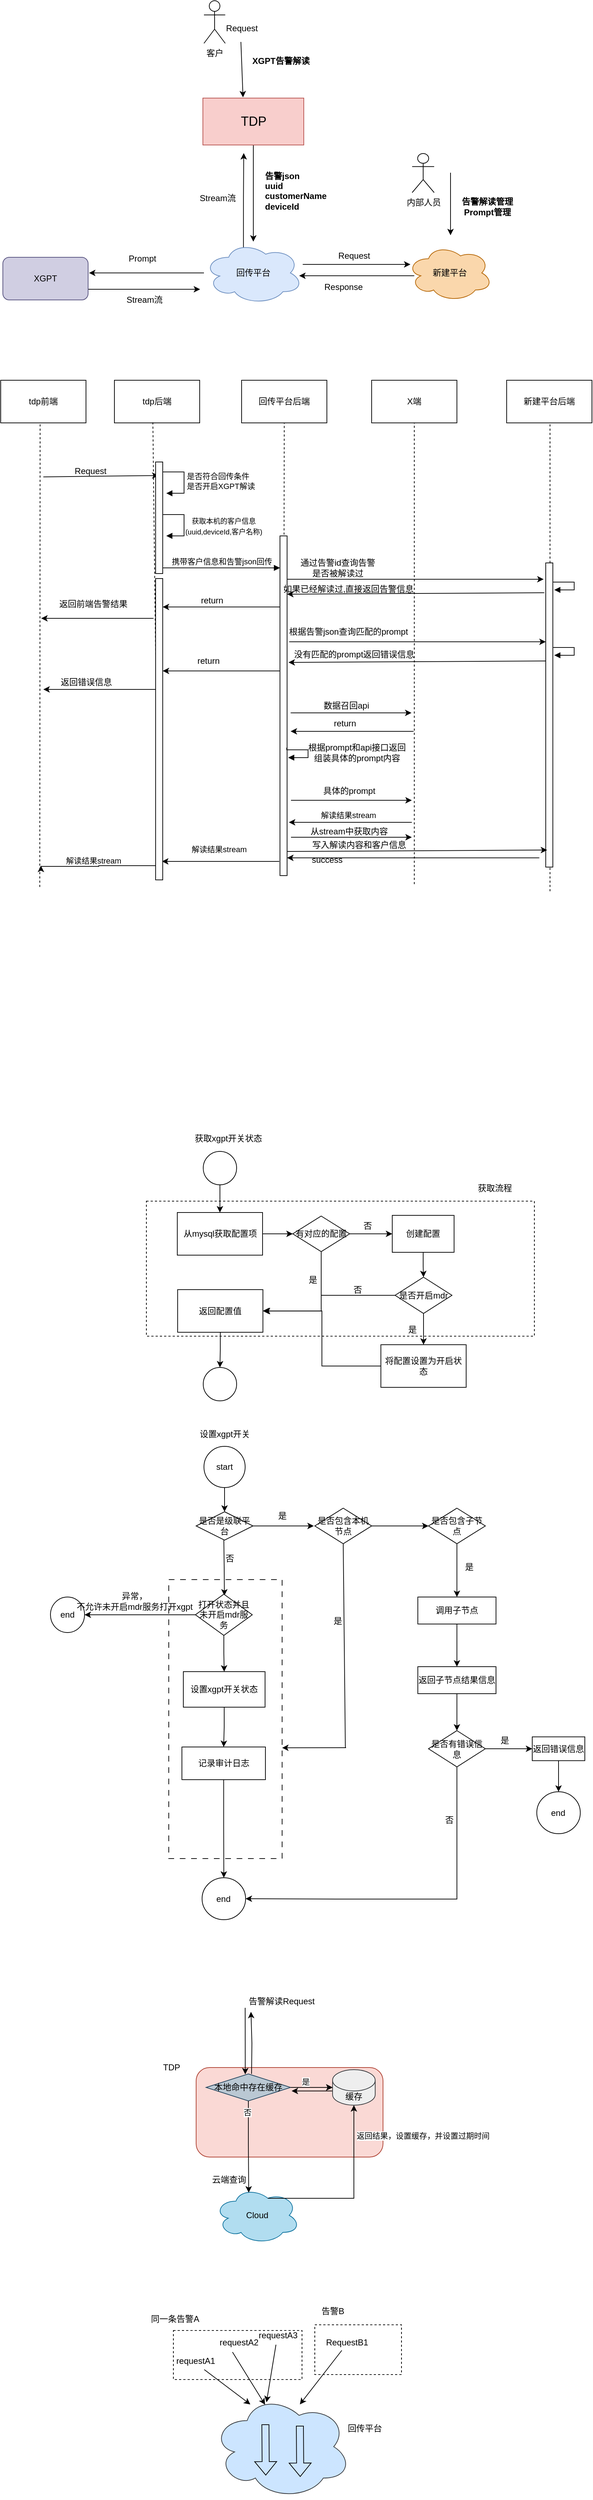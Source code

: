 <mxfile version="24.7.1" type="github">
  <diagram name="第 1 页" id="mBcNmizgc_2d_Brw_Dwj">
    <mxGraphModel dx="1050" dy="530" grid="0" gridSize="10" guides="1" tooltips="1" connect="1" arrows="1" fold="1" page="1" pageScale="1" pageWidth="827" pageHeight="1169" math="0" shadow="0">
      <root>
        <mxCell id="0" />
        <mxCell id="1" parent="0" />
        <mxCell id="nAeR0wBwMgyQOMPWbP3c-249" value="" style="rounded=0;whiteSpace=wrap;html=1;dashed=1;" vertex="1" parent="1">
          <mxGeometry x="473" y="3460" width="122" height="70" as="geometry" />
        </mxCell>
        <mxCell id="nAeR0wBwMgyQOMPWbP3c-247" value="" style="rounded=0;whiteSpace=wrap;html=1;dashed=1;" vertex="1" parent="1">
          <mxGeometry x="274" y="3468" width="181" height="69" as="geometry" />
        </mxCell>
        <mxCell id="nAeR0wBwMgyQOMPWbP3c-189" value="" style="rounded=0;whiteSpace=wrap;html=1;dashed=1;dashPattern=8 8;" vertex="1" parent="1">
          <mxGeometry x="267.5" y="2411.5" width="159.5" height="392.5" as="geometry" />
        </mxCell>
        <mxCell id="nAeR0wBwMgyQOMPWbP3c-159" value="" style="rounded=0;whiteSpace=wrap;html=1;dashed=1;" vertex="1" parent="1">
          <mxGeometry x="236" y="1879" width="546" height="190" as="geometry" />
        </mxCell>
        <mxCell id="nAeR0wBwMgyQOMPWbP3c-7" value="" style="edgeStyle=orthogonalEdgeStyle;rounded=0;orthogonalLoop=1;jettySize=auto;html=1;" edge="1" parent="1" source="nAeR0wBwMgyQOMPWbP3c-1" target="nAeR0wBwMgyQOMPWbP3c-6">
          <mxGeometry relative="1" as="geometry">
            <mxPoint x="373" y="468" as="targetPoint" />
          </mxGeometry>
        </mxCell>
        <mxCell id="nAeR0wBwMgyQOMPWbP3c-1" value="&lt;font style=&quot;font-size: 18px;&quot;&gt;TDP&lt;/font&gt;" style="rounded=0;whiteSpace=wrap;html=1;fillColor=#f8cecc;strokeColor=#b85450;" vertex="1" parent="1">
          <mxGeometry x="315.5" y="327" width="142" height="66" as="geometry" />
        </mxCell>
        <mxCell id="nAeR0wBwMgyQOMPWbP3c-2" value="" style="edgeStyle=none;orthogonalLoop=1;jettySize=auto;html=1;rounded=0;" edge="1" parent="1">
          <mxGeometry width="100" relative="1" as="geometry">
            <mxPoint x="369" y="248" as="sourcePoint" />
            <mxPoint x="372" y="326" as="targetPoint" />
            <Array as="points" />
          </mxGeometry>
        </mxCell>
        <mxCell id="nAeR0wBwMgyQOMPWbP3c-3" value="&lt;b&gt;XGPT告警解读&lt;/b&gt;" style="text;html=1;align=center;verticalAlign=middle;resizable=0;points=[];autosize=1;strokeColor=none;fillColor=none;" vertex="1" parent="1">
          <mxGeometry x="375" y="262" width="99" height="26" as="geometry" />
        </mxCell>
        <mxCell id="nAeR0wBwMgyQOMPWbP3c-4" value="Request" style="text;html=1;align=center;verticalAlign=middle;resizable=0;points=[];autosize=1;strokeColor=none;fillColor=none;" vertex="1" parent="1">
          <mxGeometry x="338" y="216" width="63" height="26" as="geometry" />
        </mxCell>
        <mxCell id="nAeR0wBwMgyQOMPWbP3c-12" style="edgeStyle=orthogonalEdgeStyle;rounded=0;orthogonalLoop=1;jettySize=auto;html=1;entryX=1.01;entryY=0.367;entryDx=0;entryDy=0;entryPerimeter=0;" edge="1" parent="1" source="nAeR0wBwMgyQOMPWbP3c-6" target="nAeR0wBwMgyQOMPWbP3c-11">
          <mxGeometry relative="1" as="geometry">
            <mxPoint x="172.4" y="573" as="targetPoint" />
          </mxGeometry>
        </mxCell>
        <mxCell id="nAeR0wBwMgyQOMPWbP3c-27" style="edgeStyle=orthogonalEdgeStyle;rounded=0;orthogonalLoop=1;jettySize=auto;html=1;exitX=0.4;exitY=0.1;exitDx=0;exitDy=0;exitPerimeter=0;" edge="1" parent="1" source="nAeR0wBwMgyQOMPWbP3c-6">
          <mxGeometry relative="1" as="geometry">
            <mxPoint x="373" y="404.4" as="targetPoint" />
          </mxGeometry>
        </mxCell>
        <mxCell id="nAeR0wBwMgyQOMPWbP3c-6" value="回传平台" style="ellipse;shape=cloud;whiteSpace=wrap;html=1;fillColor=#dae8fc;strokeColor=#6c8ebf;" vertex="1" parent="1">
          <mxGeometry x="317" y="529" width="139" height="88" as="geometry" />
        </mxCell>
        <mxCell id="nAeR0wBwMgyQOMPWbP3c-10" value="&lt;b&gt;告警json&lt;/b&gt;&lt;div&gt;&lt;b&gt;uuid&lt;/b&gt;&lt;/div&gt;&lt;div&gt;&lt;b&gt;customerName&lt;/b&gt;&lt;/div&gt;&lt;div&gt;&lt;b&gt;deviceId&lt;br&gt;&lt;/b&gt;&lt;div&gt;&lt;br&gt;&lt;/div&gt;&lt;/div&gt;" style="text;html=1;align=left;verticalAlign=middle;whiteSpace=wrap;rounded=0;" vertex="1" parent="1">
          <mxGeometry x="401" y="393" width="95" height="143" as="geometry" />
        </mxCell>
        <mxCell id="nAeR0wBwMgyQOMPWbP3c-16" style="edgeStyle=orthogonalEdgeStyle;rounded=0;orthogonalLoop=1;jettySize=auto;html=1;exitX=1;exitY=0.75;exitDx=0;exitDy=0;" edge="1" parent="1" source="nAeR0wBwMgyQOMPWbP3c-11">
          <mxGeometry relative="1" as="geometry">
            <mxPoint x="311.6" y="596" as="targetPoint" />
          </mxGeometry>
        </mxCell>
        <mxCell id="nAeR0wBwMgyQOMPWbP3c-11" value="XGPT" style="rounded=1;whiteSpace=wrap;html=1;fillColor=#d0cee2;strokeColor=#56517e;" vertex="1" parent="1">
          <mxGeometry x="34" y="551" width="120" height="60" as="geometry" />
        </mxCell>
        <mxCell id="nAeR0wBwMgyQOMPWbP3c-13" value="Prompt" style="text;html=1;align=center;verticalAlign=middle;resizable=0;points=[];autosize=1;strokeColor=none;fillColor=none;" vertex="1" parent="1">
          <mxGeometry x="201" y="540" width="57" height="26" as="geometry" />
        </mxCell>
        <mxCell id="nAeR0wBwMgyQOMPWbP3c-17" value="Stream流" style="text;html=1;align=center;verticalAlign=middle;resizable=0;points=[];autosize=1;strokeColor=none;fillColor=none;" vertex="1" parent="1">
          <mxGeometry x="198" y="598" width="69" height="26" as="geometry" />
        </mxCell>
        <mxCell id="nAeR0wBwMgyQOMPWbP3c-18" value="客户" style="shape=umlActor;verticalLabelPosition=bottom;verticalAlign=top;html=1;outlineConnect=0;" vertex="1" parent="1">
          <mxGeometry x="317" y="190" width="30" height="60" as="geometry" />
        </mxCell>
        <mxCell id="nAeR0wBwMgyQOMPWbP3c-19" value="新建平台" style="ellipse;shape=cloud;whiteSpace=wrap;html=1;fillColor=#fad7ac;strokeColor=#b46504;" vertex="1" parent="1">
          <mxGeometry x="603" y="533" width="120" height="80" as="geometry" />
        </mxCell>
        <mxCell id="nAeR0wBwMgyQOMPWbP3c-20" style="edgeStyle=orthogonalEdgeStyle;rounded=0;orthogonalLoop=1;jettySize=auto;html=1;entryX=0.038;entryY=0.5;entryDx=0;entryDy=0;entryPerimeter=0;" edge="1" parent="1">
          <mxGeometry relative="1" as="geometry">
            <mxPoint x="456.0" y="561" as="sourcePoint" />
            <mxPoint x="607.56" y="561" as="targetPoint" />
          </mxGeometry>
        </mxCell>
        <mxCell id="nAeR0wBwMgyQOMPWbP3c-21" value="Request" style="text;html=1;align=center;verticalAlign=middle;resizable=0;points=[];autosize=1;strokeColor=none;fillColor=none;" vertex="1" parent="1">
          <mxGeometry x="496.5" y="536" width="63" height="26" as="geometry" />
        </mxCell>
        <mxCell id="nAeR0wBwMgyQOMPWbP3c-22" value="内部人员" style="shape=umlActor;verticalLabelPosition=bottom;verticalAlign=top;html=1;outlineConnect=0;" vertex="1" parent="1">
          <mxGeometry x="610" y="405" width="31" height="55" as="geometry" />
        </mxCell>
        <mxCell id="nAeR0wBwMgyQOMPWbP3c-23" value="" style="edgeStyle=none;orthogonalLoop=1;jettySize=auto;html=1;rounded=0;" edge="1" parent="1">
          <mxGeometry width="100" relative="1" as="geometry">
            <mxPoint x="664" y="432" as="sourcePoint" />
            <mxPoint x="664" y="520" as="targetPoint" />
            <Array as="points" />
          </mxGeometry>
        </mxCell>
        <mxCell id="nAeR0wBwMgyQOMPWbP3c-26" value="&lt;div&gt;&lt;b&gt;告警解读管理&lt;/b&gt;&lt;/div&gt;&lt;b&gt;Prompt管理&lt;/b&gt;" style="text;html=1;align=center;verticalAlign=middle;whiteSpace=wrap;rounded=0;" vertex="1" parent="1">
          <mxGeometry x="666" y="465" width="100" height="30" as="geometry" />
        </mxCell>
        <mxCell id="nAeR0wBwMgyQOMPWbP3c-28" value="Stream流" style="text;html=1;align=center;verticalAlign=middle;resizable=0;points=[];autosize=1;strokeColor=none;fillColor=none;" vertex="1" parent="1">
          <mxGeometry x="301" y="455" width="69" height="26" as="geometry" />
        </mxCell>
        <mxCell id="nAeR0wBwMgyQOMPWbP3c-29" value="tdp前端" style="rounded=0;whiteSpace=wrap;html=1;" vertex="1" parent="1">
          <mxGeometry x="31" y="724" width="120" height="60" as="geometry" />
        </mxCell>
        <mxCell id="nAeR0wBwMgyQOMPWbP3c-30" value="tdp后端" style="whiteSpace=wrap;html=1;" vertex="1" parent="1">
          <mxGeometry x="191" y="724" width="120" height="60" as="geometry" />
        </mxCell>
        <mxCell id="nAeR0wBwMgyQOMPWbP3c-31" value="回传平台后端" style="whiteSpace=wrap;html=1;" vertex="1" parent="1">
          <mxGeometry x="370" y="724" width="120" height="60" as="geometry" />
        </mxCell>
        <mxCell id="nAeR0wBwMgyQOMPWbP3c-32" value="X端" style="whiteSpace=wrap;html=1;" vertex="1" parent="1">
          <mxGeometry x="553" y="724" width="120" height="60" as="geometry" />
        </mxCell>
        <mxCell id="nAeR0wBwMgyQOMPWbP3c-33" value="新建平台后端" style="whiteSpace=wrap;html=1;" vertex="1" parent="1">
          <mxGeometry x="743" y="724" width="120" height="60" as="geometry" />
        </mxCell>
        <mxCell id="nAeR0wBwMgyQOMPWbP3c-34" value="" style="endArrow=none;dashed=1;html=1;rounded=0;entryX=0.462;entryY=0.987;entryDx=0;entryDy=0;entryPerimeter=0;" edge="1" parent="1" target="nAeR0wBwMgyQOMPWbP3c-29">
          <mxGeometry width="50" height="50" relative="1" as="geometry">
            <mxPoint x="86" y="1437" as="sourcePoint" />
            <mxPoint x="88" y="806" as="targetPoint" />
          </mxGeometry>
        </mxCell>
        <mxCell id="nAeR0wBwMgyQOMPWbP3c-37" value="" style="endArrow=none;dashed=1;html=1;rounded=0;entryX=0.5;entryY=1;entryDx=0;entryDy=0;" edge="1" parent="1" target="nAeR0wBwMgyQOMPWbP3c-31">
          <mxGeometry width="50" height="50" relative="1" as="geometry">
            <mxPoint x="429" y="1367.2" as="sourcePoint" />
            <mxPoint x="431" y="807" as="targetPoint" />
          </mxGeometry>
        </mxCell>
        <mxCell id="nAeR0wBwMgyQOMPWbP3c-38" value="" style="endArrow=none;dashed=1;html=1;rounded=0;entryX=0.5;entryY=1;entryDx=0;entryDy=0;" edge="1" parent="1" target="nAeR0wBwMgyQOMPWbP3c-32">
          <mxGeometry width="50" height="50" relative="1" as="geometry">
            <mxPoint x="613" y="1433" as="sourcePoint" />
            <mxPoint x="615" y="804" as="targetPoint" />
          </mxGeometry>
        </mxCell>
        <mxCell id="nAeR0wBwMgyQOMPWbP3c-39" value="" style="endArrow=none;dashed=1;html=1;rounded=0;" edge="1" parent="1">
          <mxGeometry width="50" height="50" relative="1" as="geometry">
            <mxPoint x="804" y="1443" as="sourcePoint" />
            <mxPoint x="804" y="785" as="targetPoint" />
          </mxGeometry>
        </mxCell>
        <mxCell id="nAeR0wBwMgyQOMPWbP3c-46" value="" style="endArrow=classic;html=1;rounded=0;" edge="1" parent="1">
          <mxGeometry width="50" height="50" relative="1" as="geometry">
            <mxPoint x="91" y="860" as="sourcePoint" />
            <mxPoint x="253" y="858" as="targetPoint" />
          </mxGeometry>
        </mxCell>
        <mxCell id="nAeR0wBwMgyQOMPWbP3c-47" value="Request" style="text;html=1;align=center;verticalAlign=middle;resizable=0;points=[];autosize=1;strokeColor=none;fillColor=none;" vertex="1" parent="1">
          <mxGeometry x="125" y="839" width="63" height="26" as="geometry" />
        </mxCell>
        <mxCell id="nAeR0wBwMgyQOMPWbP3c-48" value="" style="endArrow=none;dashed=1;html=1;rounded=0;entryX=0.451;entryY=0.978;entryDx=0;entryDy=0;entryPerimeter=0;" edge="1" parent="1" target="nAeR0wBwMgyQOMPWbP3c-30">
          <mxGeometry width="50" height="50" relative="1" as="geometry">
            <mxPoint x="252" y="1368.2" as="sourcePoint" />
            <mxPoint x="252" y="1029" as="targetPoint" />
          </mxGeometry>
        </mxCell>
        <mxCell id="nAeR0wBwMgyQOMPWbP3c-87" style="edgeStyle=orthogonalEdgeStyle;rounded=0;orthogonalLoop=1;jettySize=auto;html=1;curved=0;" edge="1" parent="1" source="nAeR0wBwMgyQOMPWbP3c-50" target="nAeR0wBwMgyQOMPWbP3c-84">
          <mxGeometry relative="1" as="geometry">
            <Array as="points">
              <mxPoint x="377" y="1043" />
              <mxPoint x="377" y="1043" />
            </Array>
          </mxGeometry>
        </mxCell>
        <mxCell id="nAeR0wBwMgyQOMPWbP3c-50" value="" style="html=1;points=[[0,0,0,0,5],[0,1,0,0,-5],[1,0,0,0,5],[1,1,0,0,-5]];perimeter=orthogonalPerimeter;outlineConnect=0;targetShapes=umlLifeline;portConstraint=eastwest;newEdgeStyle={&quot;curved&quot;:0,&quot;rounded&quot;:0};" vertex="1" parent="1">
          <mxGeometry x="424" y="943" width="10" height="478" as="geometry" />
        </mxCell>
        <mxCell id="nAeR0wBwMgyQOMPWbP3c-51" value="携带客户信息和告警json回传" style="html=1;verticalAlign=bottom;endArrow=block;curved=0;rounded=0;entryX=0;entryY=0;entryDx=0;entryDy=5;" edge="1" parent="1">
          <mxGeometry relative="1" as="geometry">
            <mxPoint x="259" y="988.0" as="sourcePoint" />
            <mxPoint x="424" y="988.0" as="targetPoint" />
          </mxGeometry>
        </mxCell>
        <mxCell id="nAeR0wBwMgyQOMPWbP3c-56" value="" style="html=1;points=[[0,0,0,0,5],[0,1,0,0,-5],[1,0,0,0,5],[1,1,0,0,-5]];perimeter=orthogonalPerimeter;outlineConnect=0;targetShapes=umlLifeline;portConstraint=eastwest;newEdgeStyle={&quot;curved&quot;:0,&quot;rounded&quot;:0};" vertex="1" parent="1">
          <mxGeometry x="249" y="839" width="10" height="157" as="geometry" />
        </mxCell>
        <mxCell id="nAeR0wBwMgyQOMPWbP3c-57" value="&lt;div&gt;是否符合回传条件&lt;/div&gt;是否开启XGPT解读" style="html=1;align=left;spacingLeft=2;endArrow=block;rounded=0;edgeStyle=orthogonalEdgeStyle;curved=0;rounded=0;" edge="1" parent="1">
          <mxGeometry relative="1" as="geometry">
            <mxPoint x="259" y="853" as="sourcePoint" />
            <Array as="points">
              <mxPoint x="289" y="883" />
            </Array>
            <mxPoint x="264" y="883.034" as="targetPoint" />
          </mxGeometry>
        </mxCell>
        <mxCell id="nAeR0wBwMgyQOMPWbP3c-58" value="&lt;font style=&quot;font-size: 10px;&quot;&gt;获取本机的客户信息(uuid,deviceId,客户名称)&lt;/font&gt;" style="text;html=1;align=center;verticalAlign=middle;whiteSpace=wrap;rounded=0;" vertex="1" parent="1">
          <mxGeometry x="279" y="925" width="132" height="7" as="geometry" />
        </mxCell>
        <mxCell id="nAeR0wBwMgyQOMPWbP3c-73" value="" style="html=1;align=left;spacingLeft=2;endArrow=block;rounded=0;edgeStyle=orthogonalEdgeStyle;curved=0;rounded=0;" edge="1" parent="1">
          <mxGeometry relative="1" as="geometry">
            <mxPoint x="259" y="912.99" as="sourcePoint" />
            <Array as="points">
              <mxPoint x="289" y="942.99" />
            </Array>
            <mxPoint x="264" y="942.99" as="targetPoint" />
          </mxGeometry>
        </mxCell>
        <mxCell id="nAeR0wBwMgyQOMPWbP3c-76" value="" style="endArrow=classic;html=1;rounded=0;" edge="1" parent="1">
          <mxGeometry width="50" height="50" relative="1" as="geometry">
            <mxPoint x="434" y="1004" as="sourcePoint" />
            <mxPoint x="795" y="1004" as="targetPoint" />
          </mxGeometry>
        </mxCell>
        <mxCell id="nAeR0wBwMgyQOMPWbP3c-77" value="通过告警id查询告警&lt;div&gt;是否被解读过&lt;/div&gt;" style="text;html=1;align=center;verticalAlign=middle;resizable=0;points=[];autosize=1;strokeColor=none;fillColor=none;" vertex="1" parent="1">
          <mxGeometry x="443" y="967" width="123" height="41" as="geometry" />
        </mxCell>
        <mxCell id="nAeR0wBwMgyQOMPWbP3c-78" value="" style="html=1;points=[[0,0,0,0,5],[0,1,0,0,-5],[1,0,0,0,5],[1,1,0,0,-5]];perimeter=orthogonalPerimeter;outlineConnect=0;targetShapes=umlLifeline;portConstraint=eastwest;newEdgeStyle={&quot;curved&quot;:0,&quot;rounded&quot;:0};" vertex="1" parent="1">
          <mxGeometry x="798" y="981" width="10" height="428" as="geometry" />
        </mxCell>
        <mxCell id="nAeR0wBwMgyQOMPWbP3c-81" value="" style="endArrow=classic;html=1;rounded=0;" edge="1" parent="1">
          <mxGeometry width="50" height="50" relative="1" as="geometry">
            <mxPoint x="796" y="1023" as="sourcePoint" />
            <mxPoint x="434" y="1025" as="targetPoint" />
          </mxGeometry>
        </mxCell>
        <mxCell id="nAeR0wBwMgyQOMPWbP3c-82" value="" style="html=1;align=left;spacingLeft=2;endArrow=block;rounded=0;edgeStyle=orthogonalEdgeStyle;curved=0;rounded=0;" edge="1" parent="1">
          <mxGeometry relative="1" as="geometry">
            <mxPoint x="808" y="1005" as="sourcePoint" />
            <Array as="points">
              <mxPoint x="808" y="1008" />
              <mxPoint x="838" y="1008" />
              <mxPoint x="838" y="1019" />
            </Array>
            <mxPoint x="810" y="1019" as="targetPoint" />
          </mxGeometry>
        </mxCell>
        <mxCell id="nAeR0wBwMgyQOMPWbP3c-83" value="如果已经解读过,直接返回告警信息" style="text;html=1;align=center;verticalAlign=middle;resizable=0;points=[];autosize=1;strokeColor=none;fillColor=none;" vertex="1" parent="1">
          <mxGeometry x="419" y="1005" width="201" height="26" as="geometry" />
        </mxCell>
        <mxCell id="nAeR0wBwMgyQOMPWbP3c-114" style="edgeStyle=orthogonalEdgeStyle;rounded=0;orthogonalLoop=1;jettySize=auto;html=1;curved=0;exitX=0;exitY=1;exitDx=0;exitDy=-5;exitPerimeter=0;" edge="1" parent="1">
          <mxGeometry relative="1" as="geometry">
            <mxPoint x="87.6" y="1407" as="targetPoint" />
            <mxPoint x="249" y="1422" as="sourcePoint" />
            <Array as="points">
              <mxPoint x="249" y="1407" />
              <mxPoint x="169" y="1407" />
              <mxPoint x="169" y="1408" />
            </Array>
          </mxGeometry>
        </mxCell>
        <mxCell id="nAeR0wBwMgyQOMPWbP3c-84" value="" style="html=1;points=[[0,0,0,0,5],[0,1,0,0,-5],[1,0,0,0,5],[1,1,0,0,-5]];perimeter=orthogonalPerimeter;outlineConnect=0;targetShapes=umlLifeline;portConstraint=eastwest;newEdgeStyle={&quot;curved&quot;:0,&quot;rounded&quot;:0};" vertex="1" parent="1">
          <mxGeometry x="249" y="1003" width="10" height="424" as="geometry" />
        </mxCell>
        <mxCell id="nAeR0wBwMgyQOMPWbP3c-85" value="" style="endArrow=classic;html=1;rounded=0;" edge="1" parent="1">
          <mxGeometry width="50" height="50" relative="1" as="geometry">
            <mxPoint x="246" y="1059" as="sourcePoint" />
            <mxPoint x="88" y="1059" as="targetPoint" />
          </mxGeometry>
        </mxCell>
        <mxCell id="nAeR0wBwMgyQOMPWbP3c-86" value="返回前端告警结果" style="text;html=1;align=center;verticalAlign=middle;resizable=0;points=[];autosize=1;strokeColor=none;fillColor=none;" vertex="1" parent="1">
          <mxGeometry x="104" y="1026" width="114" height="26" as="geometry" />
        </mxCell>
        <mxCell id="nAeR0wBwMgyQOMPWbP3c-90" value="" style="endArrow=classic;html=1;rounded=0;" edge="1" parent="1">
          <mxGeometry width="50" height="50" relative="1" as="geometry">
            <mxPoint x="437" y="1092" as="sourcePoint" />
            <mxPoint x="798" y="1092" as="targetPoint" />
          </mxGeometry>
        </mxCell>
        <mxCell id="nAeR0wBwMgyQOMPWbP3c-91" value="根据告警json查询匹配的prompt" style="text;html=1;align=center;verticalAlign=middle;resizable=0;points=[];autosize=1;strokeColor=none;fillColor=none;" vertex="1" parent="1">
          <mxGeometry x="427" y="1065" width="185" height="26" as="geometry" />
        </mxCell>
        <mxCell id="nAeR0wBwMgyQOMPWbP3c-92" value="" style="html=1;align=left;spacingLeft=2;endArrow=block;rounded=0;edgeStyle=orthogonalEdgeStyle;curved=0;rounded=0;" edge="1" parent="1">
          <mxGeometry relative="1" as="geometry">
            <mxPoint x="808" y="1097" as="sourcePoint" />
            <Array as="points">
              <mxPoint x="808" y="1100" />
              <mxPoint x="838" y="1100" />
              <mxPoint x="838" y="1111" />
            </Array>
            <mxPoint x="810" y="1111" as="targetPoint" />
          </mxGeometry>
        </mxCell>
        <mxCell id="nAeR0wBwMgyQOMPWbP3c-93" value="" style="endArrow=classic;html=1;rounded=0;" edge="1" parent="1">
          <mxGeometry width="50" height="50" relative="1" as="geometry">
            <mxPoint x="798" y="1119" as="sourcePoint" />
            <mxPoint x="436" y="1121" as="targetPoint" />
          </mxGeometry>
        </mxCell>
        <mxCell id="nAeR0wBwMgyQOMPWbP3c-94" value="没有匹配的prompt返回错误信息" style="text;html=1;align=center;verticalAlign=middle;resizable=0;points=[];autosize=1;strokeColor=none;fillColor=none;" vertex="1" parent="1">
          <mxGeometry x="434" y="1097" width="187" height="26" as="geometry" />
        </mxCell>
        <mxCell id="nAeR0wBwMgyQOMPWbP3c-95" style="edgeStyle=orthogonalEdgeStyle;rounded=0;orthogonalLoop=1;jettySize=auto;html=1;curved=0;" edge="1" parent="1">
          <mxGeometry relative="1" as="geometry">
            <mxPoint x="424" y="1133" as="sourcePoint" />
            <mxPoint x="259" y="1133" as="targetPoint" />
            <Array as="points">
              <mxPoint x="377" y="1133" />
              <mxPoint x="377" y="1133" />
            </Array>
          </mxGeometry>
        </mxCell>
        <mxCell id="nAeR0wBwMgyQOMPWbP3c-97" value="" style="endArrow=classic;html=1;rounded=0;" edge="1" parent="1">
          <mxGeometry width="50" height="50" relative="1" as="geometry">
            <mxPoint x="249" y="1159" as="sourcePoint" />
            <mxPoint x="91" y="1159" as="targetPoint" />
          </mxGeometry>
        </mxCell>
        <mxCell id="nAeR0wBwMgyQOMPWbP3c-98" value="返回错误信息" style="text;html=1;align=center;verticalAlign=middle;resizable=0;points=[];autosize=1;strokeColor=none;fillColor=none;" vertex="1" parent="1">
          <mxGeometry x="106" y="1136" width="90" height="26" as="geometry" />
        </mxCell>
        <mxCell id="nAeR0wBwMgyQOMPWbP3c-99" value="" style="endArrow=classic;html=1;rounded=0;" edge="1" parent="1">
          <mxGeometry width="50" height="50" relative="1" as="geometry">
            <mxPoint x="439" y="1192" as="sourcePoint" />
            <mxPoint x="609" y="1192" as="targetPoint" />
          </mxGeometry>
        </mxCell>
        <mxCell id="nAeR0wBwMgyQOMPWbP3c-101" value="数据召回api" style="text;html=1;align=center;verticalAlign=middle;resizable=0;points=[];autosize=1;strokeColor=none;fillColor=none;" vertex="1" parent="1">
          <mxGeometry x="476" y="1169" width="82" height="26" as="geometry" />
        </mxCell>
        <mxCell id="nAeR0wBwMgyQOMPWbP3c-102" value="" style="endArrow=classic;html=1;rounded=0;" edge="1" parent="1">
          <mxGeometry width="50" height="50" relative="1" as="geometry">
            <mxPoint x="612" y="1218" as="sourcePoint" />
            <mxPoint x="439" y="1218" as="targetPoint" />
          </mxGeometry>
        </mxCell>
        <mxCell id="nAeR0wBwMgyQOMPWbP3c-103" value="" style="html=1;align=left;spacingLeft=2;endArrow=block;rounded=0;edgeStyle=orthogonalEdgeStyle;curved=0;rounded=0;" edge="1" parent="1">
          <mxGeometry relative="1" as="geometry">
            <mxPoint x="433.5" y="1241" as="sourcePoint" />
            <Array as="points">
              <mxPoint x="433.5" y="1244" />
              <mxPoint x="463.5" y="1244" />
              <mxPoint x="463.5" y="1255" />
            </Array>
            <mxPoint x="435.5" y="1255" as="targetPoint" />
          </mxGeometry>
        </mxCell>
        <mxCell id="nAeR0wBwMgyQOMPWbP3c-104" value="根据prompt和api接口返回&lt;div&gt;组装具体的prompt内容&lt;/div&gt;" style="text;html=1;align=center;verticalAlign=middle;resizable=0;points=[];autosize=1;strokeColor=none;fillColor=none;" vertex="1" parent="1">
          <mxGeometry x="454.5" y="1227" width="155" height="41" as="geometry" />
        </mxCell>
        <mxCell id="nAeR0wBwMgyQOMPWbP3c-105" value="return" style="text;html=1;align=center;verticalAlign=middle;resizable=0;points=[];autosize=1;strokeColor=none;fillColor=none;" vertex="1" parent="1">
          <mxGeometry x="303" y="1021" width="49" height="26" as="geometry" />
        </mxCell>
        <mxCell id="nAeR0wBwMgyQOMPWbP3c-106" value="return" style="text;html=1;align=center;verticalAlign=middle;resizable=0;points=[];autosize=1;strokeColor=none;fillColor=none;" vertex="1" parent="1">
          <mxGeometry x="298" y="1106" width="49" height="26" as="geometry" />
        </mxCell>
        <mxCell id="nAeR0wBwMgyQOMPWbP3c-107" value="" style="endArrow=classic;html=1;rounded=0;" edge="1" parent="1">
          <mxGeometry width="50" height="50" relative="1" as="geometry">
            <mxPoint x="439.5" y="1315" as="sourcePoint" />
            <mxPoint x="609.5" y="1315" as="targetPoint" />
          </mxGeometry>
        </mxCell>
        <mxCell id="nAeR0wBwMgyQOMPWbP3c-108" value="具体的prompt" style="text;html=1;align=center;verticalAlign=middle;resizable=0;points=[];autosize=1;strokeColor=none;fillColor=none;" vertex="1" parent="1">
          <mxGeometry x="475" y="1289" width="91" height="26" as="geometry" />
        </mxCell>
        <mxCell id="nAeR0wBwMgyQOMPWbP3c-109" value="return" style="text;html=1;align=center;verticalAlign=middle;resizable=0;points=[];autosize=1;strokeColor=none;fillColor=none;" vertex="1" parent="1">
          <mxGeometry x="490" y="1194" width="49" height="26" as="geometry" />
        </mxCell>
        <mxCell id="nAeR0wBwMgyQOMPWbP3c-110" value="" style="endArrow=classic;html=1;rounded=0;" edge="1" parent="1">
          <mxGeometry width="50" height="50" relative="1" as="geometry">
            <mxPoint x="609.5" y="1346" as="sourcePoint" />
            <mxPoint x="436.5" y="1346" as="targetPoint" />
          </mxGeometry>
        </mxCell>
        <mxCell id="nAeR0wBwMgyQOMPWbP3c-111" value="解读结果stream" style="edgeLabel;html=1;align=center;verticalAlign=middle;resizable=0;points=[];" vertex="1" connectable="0" parent="nAeR0wBwMgyQOMPWbP3c-110">
          <mxGeometry x="0.141" y="-4" relative="1" as="geometry">
            <mxPoint x="9" y="-6" as="offset" />
          </mxGeometry>
        </mxCell>
        <mxCell id="nAeR0wBwMgyQOMPWbP3c-112" style="edgeStyle=orthogonalEdgeStyle;rounded=0;orthogonalLoop=1;jettySize=auto;html=1;curved=0;" edge="1" parent="1">
          <mxGeometry relative="1" as="geometry">
            <mxPoint x="423" y="1401" as="sourcePoint" />
            <mxPoint x="258" y="1401" as="targetPoint" />
            <Array as="points">
              <mxPoint x="376" y="1401" />
              <mxPoint x="376" y="1401" />
            </Array>
          </mxGeometry>
        </mxCell>
        <mxCell id="nAeR0wBwMgyQOMPWbP3c-113" value="解读结果stream" style="edgeLabel;html=1;align=center;verticalAlign=middle;resizable=0;points=[];" vertex="1" connectable="0" parent="1">
          <mxGeometry x="338" y="1384" as="geometry" />
        </mxCell>
        <mxCell id="nAeR0wBwMgyQOMPWbP3c-116" value="&lt;span style=&quot;color: rgb(0, 0, 0); font-family: Helvetica; font-size: 11px; font-style: normal; font-variant-ligatures: normal; font-variant-caps: normal; font-weight: 400; letter-spacing: normal; orphans: 2; text-align: center; text-indent: 0px; text-transform: none; widows: 2; word-spacing: 0px; -webkit-text-stroke-width: 0px; white-space: nowrap; background-color: rgb(255, 255, 255); text-decoration-thickness: initial; text-decoration-style: initial; text-decoration-color: initial; display: inline !important; float: none;&quot;&gt;解读结果stream&lt;/span&gt;" style="text;whiteSpace=wrap;html=1;" vertex="1" parent="1">
          <mxGeometry x="121.0" y="1386.0" width="106" height="37" as="geometry" />
        </mxCell>
        <mxCell id="nAeR0wBwMgyQOMPWbP3c-117" value="" style="endArrow=classic;html=1;rounded=0;" edge="1" parent="1">
          <mxGeometry width="50" height="50" relative="1" as="geometry">
            <mxPoint x="439.5" y="1367" as="sourcePoint" />
            <mxPoint x="609.5" y="1367" as="targetPoint" />
          </mxGeometry>
        </mxCell>
        <mxCell id="nAeR0wBwMgyQOMPWbP3c-118" value="从stream中获取内容" style="text;html=1;align=center;verticalAlign=middle;resizable=0;points=[];autosize=1;strokeColor=none;fillColor=none;" vertex="1" parent="1">
          <mxGeometry x="457.5" y="1346" width="127" height="26" as="geometry" />
        </mxCell>
        <mxCell id="nAeR0wBwMgyQOMPWbP3c-119" value="" style="endArrow=classic;html=1;rounded=0;exitX=1;exitY=0.929;exitDx=0;exitDy=0;exitPerimeter=0;" edge="1" parent="1" source="nAeR0wBwMgyQOMPWbP3c-50">
          <mxGeometry width="50" height="50" relative="1" as="geometry">
            <mxPoint x="617" y="1385.17" as="sourcePoint" />
            <mxPoint x="800" y="1385" as="targetPoint" />
          </mxGeometry>
        </mxCell>
        <mxCell id="nAeR0wBwMgyQOMPWbP3c-120" value="写入解读内容和客户信息" style="text;html=1;align=center;verticalAlign=middle;resizable=0;points=[];autosize=1;strokeColor=none;fillColor=none;" vertex="1" parent="1">
          <mxGeometry x="459.5" y="1365" width="150" height="26" as="geometry" />
        </mxCell>
        <mxCell id="nAeR0wBwMgyQOMPWbP3c-122" value="" style="endArrow=classic;html=1;rounded=0;" edge="1" parent="1" target="nAeR0wBwMgyQOMPWbP3c-50">
          <mxGeometry width="50" height="50" relative="1" as="geometry">
            <mxPoint x="789" y="1396" as="sourcePoint" />
            <mxPoint x="616" y="1396" as="targetPoint" />
          </mxGeometry>
        </mxCell>
        <mxCell id="nAeR0wBwMgyQOMPWbP3c-123" value="success" style="text;html=1;align=center;verticalAlign=middle;resizable=0;points=[];autosize=1;strokeColor=none;fillColor=none;" vertex="1" parent="1">
          <mxGeometry x="459.5" y="1386" width="61" height="26" as="geometry" />
        </mxCell>
        <mxCell id="nAeR0wBwMgyQOMPWbP3c-126" style="edgeStyle=orthogonalEdgeStyle;rounded=0;orthogonalLoop=1;jettySize=auto;html=1;entryX=1.01;entryY=0.367;entryDx=0;entryDy=0;entryPerimeter=0;" edge="1" parent="1">
          <mxGeometry relative="1" as="geometry">
            <mxPoint x="451" y="577" as="targetPoint" />
            <mxPoint x="613" y="577" as="sourcePoint" />
          </mxGeometry>
        </mxCell>
        <mxCell id="nAeR0wBwMgyQOMPWbP3c-128" value="Response" style="text;html=1;align=center;verticalAlign=middle;resizable=0;points=[];autosize=1;strokeColor=none;fillColor=none;" vertex="1" parent="1">
          <mxGeometry x="477" y="580" width="72" height="26" as="geometry" />
        </mxCell>
        <mxCell id="nAeR0wBwMgyQOMPWbP3c-132" value="" style="edgeStyle=orthogonalEdgeStyle;rounded=0;orthogonalLoop=1;jettySize=auto;html=1;" edge="1" parent="1" source="nAeR0wBwMgyQOMPWbP3c-130" target="nAeR0wBwMgyQOMPWbP3c-131">
          <mxGeometry relative="1" as="geometry" />
        </mxCell>
        <mxCell id="nAeR0wBwMgyQOMPWbP3c-130" value="" style="ellipse;whiteSpace=wrap;html=1;aspect=fixed;" vertex="1" parent="1">
          <mxGeometry x="316" y="1809" width="47" height="47" as="geometry" />
        </mxCell>
        <mxCell id="nAeR0wBwMgyQOMPWbP3c-138" value="" style="edgeStyle=orthogonalEdgeStyle;rounded=0;orthogonalLoop=1;jettySize=auto;html=1;" edge="1" parent="1" source="nAeR0wBwMgyQOMPWbP3c-131" target="nAeR0wBwMgyQOMPWbP3c-134">
          <mxGeometry relative="1" as="geometry" />
        </mxCell>
        <mxCell id="nAeR0wBwMgyQOMPWbP3c-131" value="从mysql获取配置项" style="rounded=0;whiteSpace=wrap;html=1;" vertex="1" parent="1">
          <mxGeometry x="279.5" y="1895" width="120" height="60" as="geometry" />
        </mxCell>
        <mxCell id="nAeR0wBwMgyQOMPWbP3c-133" value="获取xgpt开关状态" style="text;html=1;align=center;verticalAlign=middle;resizable=0;points=[];autosize=1;strokeColor=none;fillColor=none;" vertex="1" parent="1">
          <mxGeometry x="294" y="1778" width="113" height="26" as="geometry" />
        </mxCell>
        <mxCell id="nAeR0wBwMgyQOMPWbP3c-139" style="edgeStyle=orthogonalEdgeStyle;rounded=0;orthogonalLoop=1;jettySize=auto;html=1;exitX=0.5;exitY=1;exitDx=0;exitDy=0;entryX=1;entryY=0.5;entryDx=0;entryDy=0;" edge="1" parent="1" source="nAeR0wBwMgyQOMPWbP3c-134" target="nAeR0wBwMgyQOMPWbP3c-135">
          <mxGeometry relative="1" as="geometry" />
        </mxCell>
        <mxCell id="nAeR0wBwMgyQOMPWbP3c-141" value="" style="edgeStyle=orthogonalEdgeStyle;rounded=0;orthogonalLoop=1;jettySize=auto;html=1;" edge="1" parent="1" source="nAeR0wBwMgyQOMPWbP3c-134" target="nAeR0wBwMgyQOMPWbP3c-140">
          <mxGeometry relative="1" as="geometry" />
        </mxCell>
        <mxCell id="nAeR0wBwMgyQOMPWbP3c-134" value="有对应的配置" style="rhombus;whiteSpace=wrap;html=1;" vertex="1" parent="1">
          <mxGeometry x="442" y="1900" width="80" height="50" as="geometry" />
        </mxCell>
        <mxCell id="nAeR0wBwMgyQOMPWbP3c-151" value="" style="edgeStyle=orthogonalEdgeStyle;rounded=0;orthogonalLoop=1;jettySize=auto;html=1;" edge="1" parent="1" source="nAeR0wBwMgyQOMPWbP3c-135" target="nAeR0wBwMgyQOMPWbP3c-150">
          <mxGeometry relative="1" as="geometry" />
        </mxCell>
        <mxCell id="nAeR0wBwMgyQOMPWbP3c-135" value="返回配置值" style="whiteSpace=wrap;html=1;rounded=0;" vertex="1" parent="1">
          <mxGeometry x="280" y="2003.5" width="120" height="60" as="geometry" />
        </mxCell>
        <mxCell id="nAeR0wBwMgyQOMPWbP3c-137" style="edgeStyle=orthogonalEdgeStyle;rounded=0;orthogonalLoop=1;jettySize=auto;html=1;exitX=0.5;exitY=1;exitDx=0;exitDy=0;" edge="1" parent="1" source="nAeR0wBwMgyQOMPWbP3c-134" target="nAeR0wBwMgyQOMPWbP3c-134">
          <mxGeometry relative="1" as="geometry" />
        </mxCell>
        <mxCell id="nAeR0wBwMgyQOMPWbP3c-143" value="" style="edgeStyle=orthogonalEdgeStyle;rounded=0;orthogonalLoop=1;jettySize=auto;html=1;" edge="1" parent="1" source="nAeR0wBwMgyQOMPWbP3c-140" target="nAeR0wBwMgyQOMPWbP3c-142">
          <mxGeometry relative="1" as="geometry" />
        </mxCell>
        <mxCell id="nAeR0wBwMgyQOMPWbP3c-140" value="创建配置" style="whiteSpace=wrap;html=1;" vertex="1" parent="1">
          <mxGeometry x="582" y="1899" width="87" height="52" as="geometry" />
        </mxCell>
        <mxCell id="nAeR0wBwMgyQOMPWbP3c-147" value="" style="edgeStyle=orthogonalEdgeStyle;rounded=0;orthogonalLoop=1;jettySize=auto;html=1;" edge="1" parent="1" source="nAeR0wBwMgyQOMPWbP3c-142" target="nAeR0wBwMgyQOMPWbP3c-146">
          <mxGeometry relative="1" as="geometry" />
        </mxCell>
        <mxCell id="nAeR0wBwMgyQOMPWbP3c-158" style="edgeStyle=orthogonalEdgeStyle;rounded=0;orthogonalLoop=1;jettySize=auto;html=1;" edge="1" parent="1" source="nAeR0wBwMgyQOMPWbP3c-142">
          <mxGeometry relative="1" as="geometry">
            <mxPoint x="401.2" y="2033.6" as="targetPoint" />
            <Array as="points">
              <mxPoint x="482" y="2012" />
              <mxPoint x="482" y="2034" />
            </Array>
          </mxGeometry>
        </mxCell>
        <mxCell id="nAeR0wBwMgyQOMPWbP3c-142" value="是否开启mdr" style="rhombus;whiteSpace=wrap;html=1;" vertex="1" parent="1">
          <mxGeometry x="586" y="1986" width="80" height="51" as="geometry" />
        </mxCell>
        <mxCell id="nAeR0wBwMgyQOMPWbP3c-144" value="否" style="text;html=1;align=center;verticalAlign=middle;resizable=0;points=[];autosize=1;strokeColor=none;fillColor=none;" vertex="1" parent="1">
          <mxGeometry x="532" y="1901" width="30" height="26" as="geometry" />
        </mxCell>
        <mxCell id="nAeR0wBwMgyQOMPWbP3c-145" value="是" style="text;html=1;align=center;verticalAlign=middle;resizable=0;points=[];autosize=1;strokeColor=none;fillColor=none;" vertex="1" parent="1">
          <mxGeometry x="455" y="1977" width="30" height="26" as="geometry" />
        </mxCell>
        <mxCell id="nAeR0wBwMgyQOMPWbP3c-161" style="edgeStyle=orthogonalEdgeStyle;rounded=0;orthogonalLoop=1;jettySize=auto;html=1;entryX=1;entryY=0.5;entryDx=0;entryDy=0;" edge="1" parent="1" source="nAeR0wBwMgyQOMPWbP3c-146" target="nAeR0wBwMgyQOMPWbP3c-135">
          <mxGeometry relative="1" as="geometry" />
        </mxCell>
        <mxCell id="nAeR0wBwMgyQOMPWbP3c-146" value="将配置设置为开启状态" style="whiteSpace=wrap;html=1;" vertex="1" parent="1">
          <mxGeometry x="566" y="2081" width="120" height="60" as="geometry" />
        </mxCell>
        <mxCell id="nAeR0wBwMgyQOMPWbP3c-148" value="是" style="text;html=1;align=center;verticalAlign=middle;resizable=0;points=[];autosize=1;strokeColor=none;fillColor=none;" vertex="1" parent="1">
          <mxGeometry x="595" y="2047" width="30" height="26" as="geometry" />
        </mxCell>
        <mxCell id="nAeR0wBwMgyQOMPWbP3c-150" value="" style="ellipse;whiteSpace=wrap;html=1;aspect=fixed;" vertex="1" parent="1">
          <mxGeometry x="316" y="2113" width="47" height="47" as="geometry" />
        </mxCell>
        <mxCell id="nAeR0wBwMgyQOMPWbP3c-157" value="否" style="text;html=1;align=center;verticalAlign=middle;resizable=0;points=[];autosize=1;strokeColor=none;fillColor=none;" vertex="1" parent="1">
          <mxGeometry x="518" y="1991" width="30" height="26" as="geometry" />
        </mxCell>
        <mxCell id="nAeR0wBwMgyQOMPWbP3c-160" value="获取流程" style="text;html=1;align=center;verticalAlign=middle;resizable=0;points=[];autosize=1;strokeColor=none;fillColor=none;" vertex="1" parent="1">
          <mxGeometry x="693" y="1848" width="66" height="26" as="geometry" />
        </mxCell>
        <mxCell id="nAeR0wBwMgyQOMPWbP3c-167" value="" style="edgeStyle=orthogonalEdgeStyle;rounded=0;orthogonalLoop=1;jettySize=auto;html=1;" edge="1" parent="1" source="nAeR0wBwMgyQOMPWbP3c-163" target="nAeR0wBwMgyQOMPWbP3c-166">
          <mxGeometry relative="1" as="geometry" />
        </mxCell>
        <mxCell id="nAeR0wBwMgyQOMPWbP3c-163" value="start" style="ellipse;whiteSpace=wrap;html=1;aspect=fixed;" vertex="1" parent="1">
          <mxGeometry x="317" y="2224" width="58" height="58" as="geometry" />
        </mxCell>
        <mxCell id="nAeR0wBwMgyQOMPWbP3c-164" value="设置xgpt开关" style="text;html=1;align=center;verticalAlign=middle;resizable=0;points=[];autosize=1;strokeColor=none;fillColor=none;" vertex="1" parent="1">
          <mxGeometry x="301.5" y="2194" width="89" height="26" as="geometry" />
        </mxCell>
        <mxCell id="nAeR0wBwMgyQOMPWbP3c-168" value="" style="edgeStyle=orthogonalEdgeStyle;rounded=0;orthogonalLoop=1;jettySize=auto;html=1;" edge="1" parent="1">
          <mxGeometry relative="1" as="geometry">
            <mxPoint x="345" y="2356" as="sourcePoint" />
            <mxPoint x="345.8" y="2434" as="targetPoint" />
          </mxGeometry>
        </mxCell>
        <mxCell id="nAeR0wBwMgyQOMPWbP3c-170" style="edgeStyle=orthogonalEdgeStyle;rounded=0;orthogonalLoop=1;jettySize=auto;html=1;" edge="1" parent="1" source="nAeR0wBwMgyQOMPWbP3c-166">
          <mxGeometry relative="1" as="geometry">
            <mxPoint x="471.6" y="2336" as="targetPoint" />
          </mxGeometry>
        </mxCell>
        <mxCell id="nAeR0wBwMgyQOMPWbP3c-166" value="是否是级联平台" style="rhombus;whiteSpace=wrap;html=1;" vertex="1" parent="1">
          <mxGeometry x="306" y="2316" width="80" height="40" as="geometry" />
        </mxCell>
        <mxCell id="nAeR0wBwMgyQOMPWbP3c-169" value="否" style="text;html=1;align=center;verticalAlign=middle;resizable=0;points=[];autosize=1;strokeColor=none;fillColor=none;" vertex="1" parent="1">
          <mxGeometry x="338" y="2369" width="30" height="26" as="geometry" />
        </mxCell>
        <mxCell id="nAeR0wBwMgyQOMPWbP3c-171" value="是" style="text;html=1;align=center;verticalAlign=middle;resizable=0;points=[];autosize=1;strokeColor=none;fillColor=none;" vertex="1" parent="1">
          <mxGeometry x="412" y="2309" width="30" height="26" as="geometry" />
        </mxCell>
        <mxCell id="nAeR0wBwMgyQOMPWbP3c-194" value="" style="edgeStyle=orthogonalEdgeStyle;rounded=0;orthogonalLoop=1;jettySize=auto;html=1;" edge="1" parent="1" source="nAeR0wBwMgyQOMPWbP3c-172" target="nAeR0wBwMgyQOMPWbP3c-193">
          <mxGeometry relative="1" as="geometry" />
        </mxCell>
        <mxCell id="nAeR0wBwMgyQOMPWbP3c-172" value="是否包含本机节点" style="rhombus;whiteSpace=wrap;html=1;" vertex="1" parent="1">
          <mxGeometry x="473" y="2311" width="80" height="50" as="geometry" />
        </mxCell>
        <mxCell id="nAeR0wBwMgyQOMPWbP3c-178" value="" style="edgeStyle=orthogonalEdgeStyle;rounded=0;orthogonalLoop=1;jettySize=auto;html=1;" edge="1" parent="1" source="nAeR0wBwMgyQOMPWbP3c-176" target="nAeR0wBwMgyQOMPWbP3c-177">
          <mxGeometry relative="1" as="geometry" />
        </mxCell>
        <mxCell id="nAeR0wBwMgyQOMPWbP3c-181" value="" style="edgeStyle=orthogonalEdgeStyle;rounded=0;orthogonalLoop=1;jettySize=auto;html=1;" edge="1" parent="1" source="nAeR0wBwMgyQOMPWbP3c-176" target="nAeR0wBwMgyQOMPWbP3c-180">
          <mxGeometry relative="1" as="geometry" />
        </mxCell>
        <mxCell id="nAeR0wBwMgyQOMPWbP3c-176" value="打开状态并且未开启mdr服务" style="rhombus;whiteSpace=wrap;html=1;" vertex="1" parent="1">
          <mxGeometry x="305" y="2432" width="80" height="58" as="geometry" />
        </mxCell>
        <mxCell id="nAeR0wBwMgyQOMPWbP3c-177" value="end" style="ellipse;whiteSpace=wrap;html=1;" vertex="1" parent="1">
          <mxGeometry x="101" y="2436" width="48" height="50" as="geometry" />
        </mxCell>
        <mxCell id="nAeR0wBwMgyQOMPWbP3c-179" value="异常，&lt;div&gt;不允许未开启mdr服务打开xgpt&lt;/div&gt;" style="text;html=1;align=center;verticalAlign=middle;resizable=0;points=[];autosize=1;strokeColor=none;fillColor=none;" vertex="1" parent="1">
          <mxGeometry x="128" y="2421" width="181" height="41" as="geometry" />
        </mxCell>
        <mxCell id="nAeR0wBwMgyQOMPWbP3c-185" value="" style="edgeStyle=orthogonalEdgeStyle;rounded=0;orthogonalLoop=1;jettySize=auto;html=1;" edge="1" parent="1" source="nAeR0wBwMgyQOMPWbP3c-180" target="nAeR0wBwMgyQOMPWbP3c-184">
          <mxGeometry relative="1" as="geometry" />
        </mxCell>
        <mxCell id="nAeR0wBwMgyQOMPWbP3c-180" value="设置xgpt开关状态" style="whiteSpace=wrap;html=1;" vertex="1" parent="1">
          <mxGeometry x="288" y="2541" width="115" height="50" as="geometry" />
        </mxCell>
        <mxCell id="nAeR0wBwMgyQOMPWbP3c-187" value="" style="edgeStyle=orthogonalEdgeStyle;rounded=0;orthogonalLoop=1;jettySize=auto;html=1;" edge="1" parent="1" source="nAeR0wBwMgyQOMPWbP3c-184" target="nAeR0wBwMgyQOMPWbP3c-186">
          <mxGeometry relative="1" as="geometry" />
        </mxCell>
        <mxCell id="nAeR0wBwMgyQOMPWbP3c-184" value="记录审计日志" style="whiteSpace=wrap;html=1;" vertex="1" parent="1">
          <mxGeometry x="286" y="2647" width="117.5" height="46" as="geometry" />
        </mxCell>
        <mxCell id="nAeR0wBwMgyQOMPWbP3c-186" value="end" style="ellipse;whiteSpace=wrap;html=1;" vertex="1" parent="1">
          <mxGeometry x="314.37" y="2831" width="61.25" height="59" as="geometry" />
        </mxCell>
        <mxCell id="nAeR0wBwMgyQOMPWbP3c-191" value="" style="endArrow=none;html=1;rounded=0;exitX=0.5;exitY=1;exitDx=0;exitDy=0;endFill=0;" edge="1" parent="1" source="nAeR0wBwMgyQOMPWbP3c-172">
          <mxGeometry width="50" height="50" relative="1" as="geometry">
            <mxPoint x="462" y="2553" as="sourcePoint" />
            <mxPoint x="516" y="2648" as="targetPoint" />
          </mxGeometry>
        </mxCell>
        <mxCell id="nAeR0wBwMgyQOMPWbP3c-192" value="" style="endArrow=classic;html=1;rounded=0;entryX=1;entryY=0.603;entryDx=0;entryDy=0;entryPerimeter=0;" edge="1" parent="1" target="nAeR0wBwMgyQOMPWbP3c-189">
          <mxGeometry width="50" height="50" relative="1" as="geometry">
            <mxPoint x="517" y="2648" as="sourcePoint" />
            <mxPoint x="512" y="2503" as="targetPoint" />
          </mxGeometry>
        </mxCell>
        <mxCell id="nAeR0wBwMgyQOMPWbP3c-197" value="" style="edgeStyle=orthogonalEdgeStyle;rounded=0;orthogonalLoop=1;jettySize=auto;html=1;" edge="1" parent="1" source="nAeR0wBwMgyQOMPWbP3c-193" target="nAeR0wBwMgyQOMPWbP3c-196">
          <mxGeometry relative="1" as="geometry" />
        </mxCell>
        <mxCell id="nAeR0wBwMgyQOMPWbP3c-193" value="是否包含子节点" style="rhombus;whiteSpace=wrap;html=1;" vertex="1" parent="1">
          <mxGeometry x="633" y="2311" width="80" height="50" as="geometry" />
        </mxCell>
        <mxCell id="nAeR0wBwMgyQOMPWbP3c-195" value="是" style="text;html=1;align=center;verticalAlign=middle;resizable=0;points=[];autosize=1;strokeColor=none;fillColor=none;" vertex="1" parent="1">
          <mxGeometry x="490" y="2457" width="30" height="26" as="geometry" />
        </mxCell>
        <mxCell id="nAeR0wBwMgyQOMPWbP3c-205" value="" style="edgeStyle=orthogonalEdgeStyle;rounded=0;orthogonalLoop=1;jettySize=auto;html=1;" edge="1" parent="1" source="nAeR0wBwMgyQOMPWbP3c-196" target="nAeR0wBwMgyQOMPWbP3c-201">
          <mxGeometry relative="1" as="geometry" />
        </mxCell>
        <mxCell id="nAeR0wBwMgyQOMPWbP3c-196" value="调用子节点" style="whiteSpace=wrap;html=1;" vertex="1" parent="1">
          <mxGeometry x="618" y="2436" width="110" height="38" as="geometry" />
        </mxCell>
        <mxCell id="nAeR0wBwMgyQOMPWbP3c-199" value="是" style="text;html=1;align=center;verticalAlign=middle;resizable=0;points=[];autosize=1;strokeColor=none;fillColor=none;" vertex="1" parent="1">
          <mxGeometry x="675" y="2381" width="30" height="26" as="geometry" />
        </mxCell>
        <mxCell id="nAeR0wBwMgyQOMPWbP3c-204" value="" style="edgeStyle=orthogonalEdgeStyle;rounded=0;orthogonalLoop=1;jettySize=auto;html=1;" edge="1" parent="1" source="nAeR0wBwMgyQOMPWbP3c-201" target="nAeR0wBwMgyQOMPWbP3c-203">
          <mxGeometry relative="1" as="geometry" />
        </mxCell>
        <mxCell id="nAeR0wBwMgyQOMPWbP3c-201" value="返回子节点结果信息" style="whiteSpace=wrap;html=1;" vertex="1" parent="1">
          <mxGeometry x="618" y="2534" width="110" height="38" as="geometry" />
        </mxCell>
        <mxCell id="nAeR0wBwMgyQOMPWbP3c-206" style="edgeStyle=orthogonalEdgeStyle;rounded=0;orthogonalLoop=1;jettySize=auto;html=1;entryX=1;entryY=0.5;entryDx=0;entryDy=0;" edge="1" parent="1" source="nAeR0wBwMgyQOMPWbP3c-203" target="nAeR0wBwMgyQOMPWbP3c-186">
          <mxGeometry relative="1" as="geometry">
            <Array as="points">
              <mxPoint x="673" y="2861" />
              <mxPoint x="504" y="2861" />
            </Array>
          </mxGeometry>
        </mxCell>
        <mxCell id="nAeR0wBwMgyQOMPWbP3c-209" value="" style="edgeStyle=orthogonalEdgeStyle;rounded=0;orthogonalLoop=1;jettySize=auto;html=1;" edge="1" parent="1" source="nAeR0wBwMgyQOMPWbP3c-203" target="nAeR0wBwMgyQOMPWbP3c-208">
          <mxGeometry relative="1" as="geometry" />
        </mxCell>
        <mxCell id="nAeR0wBwMgyQOMPWbP3c-203" value="是否有错误信息" style="rhombus;whiteSpace=wrap;html=1;" vertex="1" parent="1">
          <mxGeometry x="633" y="2624" width="80" height="51" as="geometry" />
        </mxCell>
        <mxCell id="nAeR0wBwMgyQOMPWbP3c-207" value="否" style="text;html=1;align=center;verticalAlign=middle;resizable=0;points=[];autosize=1;strokeColor=none;fillColor=none;" vertex="1" parent="1">
          <mxGeometry x="647" y="2737" width="30" height="26" as="geometry" />
        </mxCell>
        <mxCell id="nAeR0wBwMgyQOMPWbP3c-212" value="" style="edgeStyle=orthogonalEdgeStyle;rounded=0;orthogonalLoop=1;jettySize=auto;html=1;" edge="1" parent="1" source="nAeR0wBwMgyQOMPWbP3c-208" target="nAeR0wBwMgyQOMPWbP3c-211">
          <mxGeometry relative="1" as="geometry" />
        </mxCell>
        <mxCell id="nAeR0wBwMgyQOMPWbP3c-208" value="返回错误信息" style="whiteSpace=wrap;html=1;" vertex="1" parent="1">
          <mxGeometry x="779" y="2632.75" width="74" height="33.5" as="geometry" />
        </mxCell>
        <mxCell id="nAeR0wBwMgyQOMPWbP3c-210" value="是" style="text;html=1;align=center;verticalAlign=middle;resizable=0;points=[];autosize=1;strokeColor=none;fillColor=none;" vertex="1" parent="1">
          <mxGeometry x="725" y="2625" width="30" height="26" as="geometry" />
        </mxCell>
        <mxCell id="nAeR0wBwMgyQOMPWbP3c-211" value="end" style="ellipse;whiteSpace=wrap;html=1;" vertex="1" parent="1">
          <mxGeometry x="785.38" y="2710" width="61.25" height="59" as="geometry" />
        </mxCell>
        <mxCell id="nAeR0wBwMgyQOMPWbP3c-213" value="" style="rounded=1;whiteSpace=wrap;html=1;fillColor=#fad9d5;strokeColor=#ae4132;" vertex="1" parent="1">
          <mxGeometry x="306" y="3098" width="263" height="126" as="geometry" />
        </mxCell>
        <mxCell id="nAeR0wBwMgyQOMPWbP3c-214" value="" style="edgeStyle=none;orthogonalLoop=1;jettySize=auto;html=1;rounded=0;entryX=0.406;entryY=0.021;entryDx=0;entryDy=0;entryPerimeter=0;" edge="1" parent="1">
          <mxGeometry width="100" relative="1" as="geometry">
            <mxPoint x="375" y="3014" as="sourcePoint" />
            <mxPoint x="375.164" y="3107.609" as="targetPoint" />
            <Array as="points" />
          </mxGeometry>
        </mxCell>
        <mxCell id="nAeR0wBwMgyQOMPWbP3c-215" value="告警解读Request" style="text;html=1;align=center;verticalAlign=middle;resizable=0;points=[];autosize=1;strokeColor=none;fillColor=none;" vertex="1" parent="1">
          <mxGeometry x="370" y="2992" width="111" height="26" as="geometry" />
        </mxCell>
        <mxCell id="nAeR0wBwMgyQOMPWbP3c-216" value="TDP" style="text;html=1;align=center;verticalAlign=middle;resizable=0;points=[];autosize=1;strokeColor=none;fillColor=none;" vertex="1" parent="1">
          <mxGeometry x="250" y="3085" width="42" height="26" as="geometry" />
        </mxCell>
        <mxCell id="nAeR0wBwMgyQOMPWbP3c-219" style="edgeStyle=orthogonalEdgeStyle;rounded=0;orthogonalLoop=1;jettySize=auto;html=1;entryX=0.024;entryY=0.6;entryDx=0;entryDy=0;entryPerimeter=0;" edge="1" parent="1">
          <mxGeometry relative="1" as="geometry">
            <mxPoint x="384" y="3107" as="sourcePoint" />
            <mxPoint x="383.164" y="3019.6" as="targetPoint" />
          </mxGeometry>
        </mxCell>
        <mxCell id="nAeR0wBwMgyQOMPWbP3c-220" value="Cloud" style="ellipse;shape=cloud;whiteSpace=wrap;html=1;fillColor=#b1ddf0;strokeColor=#10739e;" vertex="1" parent="1">
          <mxGeometry x="332" y="3266" width="120" height="80" as="geometry" />
        </mxCell>
        <mxCell id="nAeR0wBwMgyQOMPWbP3c-227" value="" style="edgeStyle=orthogonalEdgeStyle;rounded=0;orthogonalLoop=1;jettySize=auto;html=1;" edge="1" parent="1" source="nAeR0wBwMgyQOMPWbP3c-221" target="nAeR0wBwMgyQOMPWbP3c-222">
          <mxGeometry relative="1" as="geometry" />
        </mxCell>
        <mxCell id="nAeR0wBwMgyQOMPWbP3c-221" value="本地命中存在缓存" style="rhombus;whiteSpace=wrap;html=1;fillColor=#bac8d3;strokeColor=#23445d;" vertex="1" parent="1">
          <mxGeometry x="320" y="3107" width="119" height="38" as="geometry" />
        </mxCell>
        <mxCell id="nAeR0wBwMgyQOMPWbP3c-226" style="edgeStyle=orthogonalEdgeStyle;rounded=0;orthogonalLoop=1;jettySize=auto;html=1;exitX=0;exitY=0;exitDx=0;exitDy=30;exitPerimeter=0;" edge="1" parent="1" source="nAeR0wBwMgyQOMPWbP3c-222">
          <mxGeometry relative="1" as="geometry">
            <mxPoint x="440.4" y="3131" as="targetPoint" />
          </mxGeometry>
        </mxCell>
        <mxCell id="nAeR0wBwMgyQOMPWbP3c-222" value="缓存" style="shape=cylinder3;whiteSpace=wrap;html=1;boundedLbl=1;backgroundOutline=1;size=15;fillColor=#eeeeee;strokeColor=#36393d;" vertex="1" parent="1">
          <mxGeometry x="498" y="3101" width="60" height="50" as="geometry" />
        </mxCell>
        <mxCell id="nAeR0wBwMgyQOMPWbP3c-225" style="edgeStyle=orthogonalEdgeStyle;rounded=0;orthogonalLoop=1;jettySize=auto;html=1;exitX=1;exitY=0.5;exitDx=0;exitDy=0;entryX=0;entryY=0.5;entryDx=0;entryDy=0;entryPerimeter=0;" edge="1" parent="1" source="nAeR0wBwMgyQOMPWbP3c-221" target="nAeR0wBwMgyQOMPWbP3c-222">
          <mxGeometry relative="1" as="geometry" />
        </mxCell>
        <mxCell id="nAeR0wBwMgyQOMPWbP3c-228" value="是" style="edgeLabel;html=1;align=center;verticalAlign=middle;resizable=0;points=[];" vertex="1" connectable="0" parent="nAeR0wBwMgyQOMPWbP3c-225">
          <mxGeometry x="-0.356" y="-2" relative="1" as="geometry">
            <mxPoint x="2" y="-10" as="offset" />
          </mxGeometry>
        </mxCell>
        <mxCell id="nAeR0wBwMgyQOMPWbP3c-229" style="edgeStyle=orthogonalEdgeStyle;rounded=0;orthogonalLoop=1;jettySize=auto;html=1;entryX=0.4;entryY=0.1;entryDx=0;entryDy=0;entryPerimeter=0;" edge="1" parent="1" source="nAeR0wBwMgyQOMPWbP3c-221" target="nAeR0wBwMgyQOMPWbP3c-220">
          <mxGeometry relative="1" as="geometry" />
        </mxCell>
        <mxCell id="nAeR0wBwMgyQOMPWbP3c-230" value="否" style="edgeLabel;html=1;align=center;verticalAlign=middle;resizable=0;points=[];" vertex="1" connectable="0" parent="nAeR0wBwMgyQOMPWbP3c-229">
          <mxGeometry x="-0.741" y="-2" relative="1" as="geometry">
            <mxPoint y="-1" as="offset" />
          </mxGeometry>
        </mxCell>
        <mxCell id="nAeR0wBwMgyQOMPWbP3c-232" style="edgeStyle=orthogonalEdgeStyle;rounded=0;orthogonalLoop=1;jettySize=auto;html=1;exitX=0.625;exitY=0.2;exitDx=0;exitDy=0;exitPerimeter=0;entryX=0.5;entryY=1;entryDx=0;entryDy=0;entryPerimeter=0;" edge="1" parent="1" source="nAeR0wBwMgyQOMPWbP3c-220" target="nAeR0wBwMgyQOMPWbP3c-222">
          <mxGeometry relative="1" as="geometry" />
        </mxCell>
        <mxCell id="nAeR0wBwMgyQOMPWbP3c-236" value="返回结果，设置缓存，并设置过期时间" style="edgeLabel;html=1;align=center;verticalAlign=middle;resizable=0;points=[];" vertex="1" connectable="0" parent="nAeR0wBwMgyQOMPWbP3c-232">
          <mxGeometry x="0.621" y="-1" relative="1" as="geometry">
            <mxPoint x="96" y="-5" as="offset" />
          </mxGeometry>
        </mxCell>
        <mxCell id="nAeR0wBwMgyQOMPWbP3c-233" value="云端查询" style="text;html=1;align=center;verticalAlign=middle;resizable=0;points=[];autosize=1;strokeColor=none;fillColor=none;" vertex="1" parent="1">
          <mxGeometry x="319" y="3243" width="66" height="26" as="geometry" />
        </mxCell>
        <mxCell id="nAeR0wBwMgyQOMPWbP3c-238" value="" style="edgeStyle=none;orthogonalLoop=1;jettySize=auto;html=1;rounded=0;exitX=0.677;exitY=0.962;exitDx=0;exitDy=0;exitPerimeter=0;" edge="1" parent="1" source="nAeR0wBwMgyQOMPWbP3c-242">
          <mxGeometry width="100" relative="1" as="geometry">
            <mxPoint x="333" y="3512" as="sourcePoint" />
            <mxPoint x="382.28" y="3572" as="targetPoint" />
            <Array as="points" />
          </mxGeometry>
        </mxCell>
        <mxCell id="nAeR0wBwMgyQOMPWbP3c-239" value="" style="edgeStyle=none;orthogonalLoop=1;jettySize=auto;html=1;rounded=0;entryX=0.342;entryY=0.007;entryDx=0;entryDy=0;entryPerimeter=0;exitX=0.386;exitY=1.015;exitDx=0;exitDy=0;exitPerimeter=0;" edge="1" parent="1" source="nAeR0wBwMgyQOMPWbP3c-243">
          <mxGeometry width="100" relative="1" as="geometry">
            <mxPoint x="393" y="3510" as="sourcePoint" />
            <mxPoint x="403.04" y="3572.42" as="targetPoint" />
            <Array as="points" />
          </mxGeometry>
        </mxCell>
        <mxCell id="nAeR0wBwMgyQOMPWbP3c-240" value="" style="edgeStyle=none;orthogonalLoop=1;jettySize=auto;html=1;rounded=0;" edge="1" parent="1" source="nAeR0wBwMgyQOMPWbP3c-244">
          <mxGeometry width="100" relative="1" as="geometry">
            <mxPoint x="436" y="3491" as="sourcePoint" />
            <mxPoint x="405" y="3569" as="targetPoint" />
            <Array as="points" />
          </mxGeometry>
        </mxCell>
        <mxCell id="nAeR0wBwMgyQOMPWbP3c-241" value="" style="edgeStyle=none;orthogonalLoop=1;jettySize=auto;html=1;rounded=0;entryX=0.75;entryY=0;entryDx=0;entryDy=0;" edge="1" parent="1">
          <mxGeometry width="100" relative="1" as="geometry">
            <mxPoint x="511" y="3496" as="sourcePoint" />
            <mxPoint x="452" y="3572" as="targetPoint" />
            <Array as="points" />
          </mxGeometry>
        </mxCell>
        <mxCell id="nAeR0wBwMgyQOMPWbP3c-242" value="requestA1" style="text;html=1;align=center;verticalAlign=middle;resizable=0;points=[];autosize=1;strokeColor=none;fillColor=none;" vertex="1" parent="1">
          <mxGeometry x="268" y="3498" width="73" height="26" as="geometry" />
        </mxCell>
        <mxCell id="nAeR0wBwMgyQOMPWbP3c-243" value="requestA2" style="text;html=1;align=center;verticalAlign=middle;resizable=0;points=[];autosize=1;strokeColor=none;fillColor=none;" vertex="1" parent="1">
          <mxGeometry x="329" y="3472" width="73" height="26" as="geometry" />
        </mxCell>
        <mxCell id="nAeR0wBwMgyQOMPWbP3c-244" value="requestA3" style="text;html=1;align=center;verticalAlign=middle;resizable=0;points=[];autosize=1;strokeColor=none;fillColor=none;" vertex="1" parent="1">
          <mxGeometry x="384" y="3462" width="73" height="26" as="geometry" />
        </mxCell>
        <mxCell id="nAeR0wBwMgyQOMPWbP3c-246" value="RequestB1" style="text;html=1;align=center;verticalAlign=middle;resizable=0;points=[];autosize=1;strokeColor=none;fillColor=none;" vertex="1" parent="1">
          <mxGeometry x="479" y="3472" width="77" height="26" as="geometry" />
        </mxCell>
        <mxCell id="nAeR0wBwMgyQOMPWbP3c-248" value="同一条告警A" style="text;html=1;align=center;verticalAlign=middle;resizable=0;points=[];autosize=1;strokeColor=none;fillColor=none;" vertex="1" parent="1">
          <mxGeometry x="233" y="3439" width="86" height="26" as="geometry" />
        </mxCell>
        <mxCell id="nAeR0wBwMgyQOMPWbP3c-250" value="告警B" style="text;html=1;align=center;verticalAlign=middle;resizable=0;points=[];autosize=1;strokeColor=none;fillColor=none;" vertex="1" parent="1">
          <mxGeometry x="473" y="3428" width="50" height="26" as="geometry" />
        </mxCell>
        <mxCell id="nAeR0wBwMgyQOMPWbP3c-251" value="" style="ellipse;shape=cloud;whiteSpace=wrap;html=1;fillColor=#cce5ff;strokeColor=#36393d;" vertex="1" parent="1">
          <mxGeometry x="329" y="3558" width="195" height="147" as="geometry" />
        </mxCell>
        <mxCell id="nAeR0wBwMgyQOMPWbP3c-253" value="" style="shape=flexArrow;endArrow=classic;html=1;rounded=0;" edge="1" parent="1">
          <mxGeometry width="50" height="50" relative="1" as="geometry">
            <mxPoint x="403.5" y="3600" as="sourcePoint" />
            <mxPoint x="404" y="3672" as="targetPoint" />
          </mxGeometry>
        </mxCell>
        <mxCell id="nAeR0wBwMgyQOMPWbP3c-254" value="" style="shape=flexArrow;endArrow=classic;html=1;rounded=0;" edge="1" parent="1">
          <mxGeometry width="50" height="50" relative="1" as="geometry">
            <mxPoint x="452" y="3602" as="sourcePoint" />
            <mxPoint x="452.5" y="3674" as="targetPoint" />
          </mxGeometry>
        </mxCell>
        <mxCell id="nAeR0wBwMgyQOMPWbP3c-256" value="回传平台" style="text;html=1;align=center;verticalAlign=middle;resizable=0;points=[];autosize=1;strokeColor=none;fillColor=none;" vertex="1" parent="1">
          <mxGeometry x="510" y="3593" width="66" height="26" as="geometry" />
        </mxCell>
      </root>
    </mxGraphModel>
  </diagram>
</mxfile>
